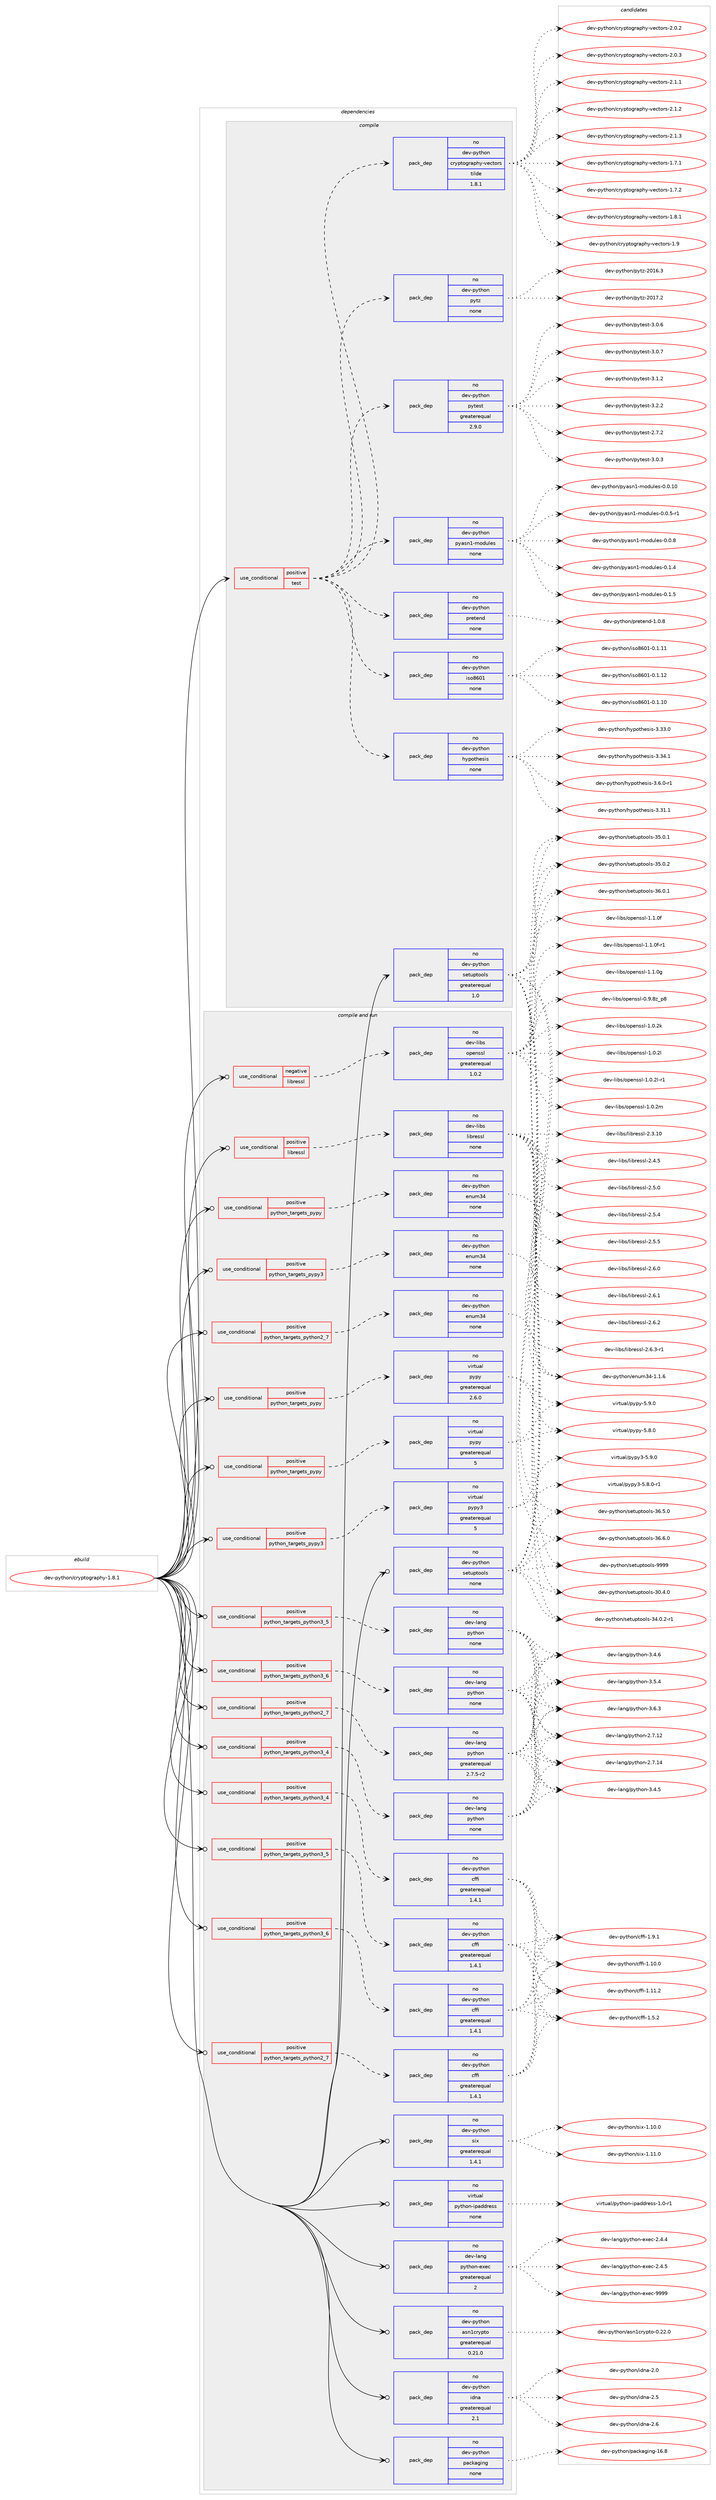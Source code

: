 digraph prolog {

# *************
# Graph options
# *************

newrank=true;
concentrate=true;
compound=true;
graph [rankdir=LR,fontname=Helvetica,fontsize=10,ranksep=1.5];#, ranksep=2.5, nodesep=0.2];
edge  [arrowhead=vee];
node  [fontname=Helvetica,fontsize=10];

# **********
# The ebuild
# **********

subgraph cluster_leftcol {
color=gray;
rank=same;
label=<<i>ebuild</i>>;
id [label="dev-python/cryptography-1.8.1", color=red, width=4, href="../dev-python/cryptography-1.8.1.svg"];
}

# ****************
# The dependencies
# ****************

subgraph cluster_midcol {
color=gray;
label=<<i>dependencies</i>>;
subgraph cluster_compile {
fillcolor="#eeeeee";
style=filled;
label=<<i>compile</i>>;
subgraph cond31037 {
dependency151749 [label=<<TABLE BORDER="0" CELLBORDER="1" CELLSPACING="0" CELLPADDING="4"><TR><TD ROWSPAN="3" CELLPADDING="10">use_conditional</TD></TR><TR><TD>positive</TD></TR><TR><TD>test</TD></TR></TABLE>>, shape=none, color=red];
subgraph pack116886 {
dependency151750 [label=<<TABLE BORDER="0" CELLBORDER="1" CELLSPACING="0" CELLPADDING="4" WIDTH="220"><TR><TD ROWSPAN="6" CELLPADDING="30">pack_dep</TD></TR><TR><TD WIDTH="110">no</TD></TR><TR><TD>dev-python</TD></TR><TR><TD>cryptography-vectors</TD></TR><TR><TD>tilde</TD></TR><TR><TD>1.8.1</TD></TR></TABLE>>, shape=none, color=blue];
}
dependency151749:e -> dependency151750:w [weight=20,style="dashed",arrowhead="vee"];
subgraph pack116887 {
dependency151751 [label=<<TABLE BORDER="0" CELLBORDER="1" CELLSPACING="0" CELLPADDING="4" WIDTH="220"><TR><TD ROWSPAN="6" CELLPADDING="30">pack_dep</TD></TR><TR><TD WIDTH="110">no</TD></TR><TR><TD>dev-python</TD></TR><TR><TD>hypothesis</TD></TR><TR><TD>none</TD></TR><TR><TD></TD></TR></TABLE>>, shape=none, color=blue];
}
dependency151749:e -> dependency151751:w [weight=20,style="dashed",arrowhead="vee"];
subgraph pack116888 {
dependency151752 [label=<<TABLE BORDER="0" CELLBORDER="1" CELLSPACING="0" CELLPADDING="4" WIDTH="220"><TR><TD ROWSPAN="6" CELLPADDING="30">pack_dep</TD></TR><TR><TD WIDTH="110">no</TD></TR><TR><TD>dev-python</TD></TR><TR><TD>iso8601</TD></TR><TR><TD>none</TD></TR><TR><TD></TD></TR></TABLE>>, shape=none, color=blue];
}
dependency151749:e -> dependency151752:w [weight=20,style="dashed",arrowhead="vee"];
subgraph pack116889 {
dependency151753 [label=<<TABLE BORDER="0" CELLBORDER="1" CELLSPACING="0" CELLPADDING="4" WIDTH="220"><TR><TD ROWSPAN="6" CELLPADDING="30">pack_dep</TD></TR><TR><TD WIDTH="110">no</TD></TR><TR><TD>dev-python</TD></TR><TR><TD>pretend</TD></TR><TR><TD>none</TD></TR><TR><TD></TD></TR></TABLE>>, shape=none, color=blue];
}
dependency151749:e -> dependency151753:w [weight=20,style="dashed",arrowhead="vee"];
subgraph pack116890 {
dependency151754 [label=<<TABLE BORDER="0" CELLBORDER="1" CELLSPACING="0" CELLPADDING="4" WIDTH="220"><TR><TD ROWSPAN="6" CELLPADDING="30">pack_dep</TD></TR><TR><TD WIDTH="110">no</TD></TR><TR><TD>dev-python</TD></TR><TR><TD>pyasn1-modules</TD></TR><TR><TD>none</TD></TR><TR><TD></TD></TR></TABLE>>, shape=none, color=blue];
}
dependency151749:e -> dependency151754:w [weight=20,style="dashed",arrowhead="vee"];
subgraph pack116891 {
dependency151755 [label=<<TABLE BORDER="0" CELLBORDER="1" CELLSPACING="0" CELLPADDING="4" WIDTH="220"><TR><TD ROWSPAN="6" CELLPADDING="30">pack_dep</TD></TR><TR><TD WIDTH="110">no</TD></TR><TR><TD>dev-python</TD></TR><TR><TD>pytest</TD></TR><TR><TD>greaterequal</TD></TR><TR><TD>2.9.0</TD></TR></TABLE>>, shape=none, color=blue];
}
dependency151749:e -> dependency151755:w [weight=20,style="dashed",arrowhead="vee"];
subgraph pack116892 {
dependency151756 [label=<<TABLE BORDER="0" CELLBORDER="1" CELLSPACING="0" CELLPADDING="4" WIDTH="220"><TR><TD ROWSPAN="6" CELLPADDING="30">pack_dep</TD></TR><TR><TD WIDTH="110">no</TD></TR><TR><TD>dev-python</TD></TR><TR><TD>pytz</TD></TR><TR><TD>none</TD></TR><TR><TD></TD></TR></TABLE>>, shape=none, color=blue];
}
dependency151749:e -> dependency151756:w [weight=20,style="dashed",arrowhead="vee"];
}
id:e -> dependency151749:w [weight=20,style="solid",arrowhead="vee"];
subgraph pack116893 {
dependency151757 [label=<<TABLE BORDER="0" CELLBORDER="1" CELLSPACING="0" CELLPADDING="4" WIDTH="220"><TR><TD ROWSPAN="6" CELLPADDING="30">pack_dep</TD></TR><TR><TD WIDTH="110">no</TD></TR><TR><TD>dev-python</TD></TR><TR><TD>setuptools</TD></TR><TR><TD>greaterequal</TD></TR><TR><TD>1.0</TD></TR></TABLE>>, shape=none, color=blue];
}
id:e -> dependency151757:w [weight=20,style="solid",arrowhead="vee"];
}
subgraph cluster_compileandrun {
fillcolor="#eeeeee";
style=filled;
label=<<i>compile and run</i>>;
subgraph cond31038 {
dependency151758 [label=<<TABLE BORDER="0" CELLBORDER="1" CELLSPACING="0" CELLPADDING="4"><TR><TD ROWSPAN="3" CELLPADDING="10">use_conditional</TD></TR><TR><TD>negative</TD></TR><TR><TD>libressl</TD></TR></TABLE>>, shape=none, color=red];
subgraph pack116894 {
dependency151759 [label=<<TABLE BORDER="0" CELLBORDER="1" CELLSPACING="0" CELLPADDING="4" WIDTH="220"><TR><TD ROWSPAN="6" CELLPADDING="30">pack_dep</TD></TR><TR><TD WIDTH="110">no</TD></TR><TR><TD>dev-libs</TD></TR><TR><TD>openssl</TD></TR><TR><TD>greaterequal</TD></TR><TR><TD>1.0.2</TD></TR></TABLE>>, shape=none, color=blue];
}
dependency151758:e -> dependency151759:w [weight=20,style="dashed",arrowhead="vee"];
}
id:e -> dependency151758:w [weight=20,style="solid",arrowhead="odotvee"];
subgraph cond31039 {
dependency151760 [label=<<TABLE BORDER="0" CELLBORDER="1" CELLSPACING="0" CELLPADDING="4"><TR><TD ROWSPAN="3" CELLPADDING="10">use_conditional</TD></TR><TR><TD>positive</TD></TR><TR><TD>libressl</TD></TR></TABLE>>, shape=none, color=red];
subgraph pack116895 {
dependency151761 [label=<<TABLE BORDER="0" CELLBORDER="1" CELLSPACING="0" CELLPADDING="4" WIDTH="220"><TR><TD ROWSPAN="6" CELLPADDING="30">pack_dep</TD></TR><TR><TD WIDTH="110">no</TD></TR><TR><TD>dev-libs</TD></TR><TR><TD>libressl</TD></TR><TR><TD>none</TD></TR><TR><TD></TD></TR></TABLE>>, shape=none, color=blue];
}
dependency151760:e -> dependency151761:w [weight=20,style="dashed",arrowhead="vee"];
}
id:e -> dependency151760:w [weight=20,style="solid",arrowhead="odotvee"];
subgraph cond31040 {
dependency151762 [label=<<TABLE BORDER="0" CELLBORDER="1" CELLSPACING="0" CELLPADDING="4"><TR><TD ROWSPAN="3" CELLPADDING="10">use_conditional</TD></TR><TR><TD>positive</TD></TR><TR><TD>python_targets_pypy</TD></TR></TABLE>>, shape=none, color=red];
subgraph pack116896 {
dependency151763 [label=<<TABLE BORDER="0" CELLBORDER="1" CELLSPACING="0" CELLPADDING="4" WIDTH="220"><TR><TD ROWSPAN="6" CELLPADDING="30">pack_dep</TD></TR><TR><TD WIDTH="110">no</TD></TR><TR><TD>dev-python</TD></TR><TR><TD>enum34</TD></TR><TR><TD>none</TD></TR><TR><TD></TD></TR></TABLE>>, shape=none, color=blue];
}
dependency151762:e -> dependency151763:w [weight=20,style="dashed",arrowhead="vee"];
}
id:e -> dependency151762:w [weight=20,style="solid",arrowhead="odotvee"];
subgraph cond31041 {
dependency151764 [label=<<TABLE BORDER="0" CELLBORDER="1" CELLSPACING="0" CELLPADDING="4"><TR><TD ROWSPAN="3" CELLPADDING="10">use_conditional</TD></TR><TR><TD>positive</TD></TR><TR><TD>python_targets_pypy</TD></TR></TABLE>>, shape=none, color=red];
subgraph pack116897 {
dependency151765 [label=<<TABLE BORDER="0" CELLBORDER="1" CELLSPACING="0" CELLPADDING="4" WIDTH="220"><TR><TD ROWSPAN="6" CELLPADDING="30">pack_dep</TD></TR><TR><TD WIDTH="110">no</TD></TR><TR><TD>virtual</TD></TR><TR><TD>pypy</TD></TR><TR><TD>greaterequal</TD></TR><TR><TD>2.6.0</TD></TR></TABLE>>, shape=none, color=blue];
}
dependency151764:e -> dependency151765:w [weight=20,style="dashed",arrowhead="vee"];
}
id:e -> dependency151764:w [weight=20,style="solid",arrowhead="odotvee"];
subgraph cond31042 {
dependency151766 [label=<<TABLE BORDER="0" CELLBORDER="1" CELLSPACING="0" CELLPADDING="4"><TR><TD ROWSPAN="3" CELLPADDING="10">use_conditional</TD></TR><TR><TD>positive</TD></TR><TR><TD>python_targets_pypy</TD></TR></TABLE>>, shape=none, color=red];
subgraph pack116898 {
dependency151767 [label=<<TABLE BORDER="0" CELLBORDER="1" CELLSPACING="0" CELLPADDING="4" WIDTH="220"><TR><TD ROWSPAN="6" CELLPADDING="30">pack_dep</TD></TR><TR><TD WIDTH="110">no</TD></TR><TR><TD>virtual</TD></TR><TR><TD>pypy</TD></TR><TR><TD>greaterequal</TD></TR><TR><TD>5</TD></TR></TABLE>>, shape=none, color=blue];
}
dependency151766:e -> dependency151767:w [weight=20,style="dashed",arrowhead="vee"];
}
id:e -> dependency151766:w [weight=20,style="solid",arrowhead="odotvee"];
subgraph cond31043 {
dependency151768 [label=<<TABLE BORDER="0" CELLBORDER="1" CELLSPACING="0" CELLPADDING="4"><TR><TD ROWSPAN="3" CELLPADDING="10">use_conditional</TD></TR><TR><TD>positive</TD></TR><TR><TD>python_targets_pypy3</TD></TR></TABLE>>, shape=none, color=red];
subgraph pack116899 {
dependency151769 [label=<<TABLE BORDER="0" CELLBORDER="1" CELLSPACING="0" CELLPADDING="4" WIDTH="220"><TR><TD ROWSPAN="6" CELLPADDING="30">pack_dep</TD></TR><TR><TD WIDTH="110">no</TD></TR><TR><TD>dev-python</TD></TR><TR><TD>enum34</TD></TR><TR><TD>none</TD></TR><TR><TD></TD></TR></TABLE>>, shape=none, color=blue];
}
dependency151768:e -> dependency151769:w [weight=20,style="dashed",arrowhead="vee"];
}
id:e -> dependency151768:w [weight=20,style="solid",arrowhead="odotvee"];
subgraph cond31044 {
dependency151770 [label=<<TABLE BORDER="0" CELLBORDER="1" CELLSPACING="0" CELLPADDING="4"><TR><TD ROWSPAN="3" CELLPADDING="10">use_conditional</TD></TR><TR><TD>positive</TD></TR><TR><TD>python_targets_pypy3</TD></TR></TABLE>>, shape=none, color=red];
subgraph pack116900 {
dependency151771 [label=<<TABLE BORDER="0" CELLBORDER="1" CELLSPACING="0" CELLPADDING="4" WIDTH="220"><TR><TD ROWSPAN="6" CELLPADDING="30">pack_dep</TD></TR><TR><TD WIDTH="110">no</TD></TR><TR><TD>virtual</TD></TR><TR><TD>pypy3</TD></TR><TR><TD>greaterequal</TD></TR><TR><TD>5</TD></TR></TABLE>>, shape=none, color=blue];
}
dependency151770:e -> dependency151771:w [weight=20,style="dashed",arrowhead="vee"];
}
id:e -> dependency151770:w [weight=20,style="solid",arrowhead="odotvee"];
subgraph cond31045 {
dependency151772 [label=<<TABLE BORDER="0" CELLBORDER="1" CELLSPACING="0" CELLPADDING="4"><TR><TD ROWSPAN="3" CELLPADDING="10">use_conditional</TD></TR><TR><TD>positive</TD></TR><TR><TD>python_targets_python2_7</TD></TR></TABLE>>, shape=none, color=red];
subgraph pack116901 {
dependency151773 [label=<<TABLE BORDER="0" CELLBORDER="1" CELLSPACING="0" CELLPADDING="4" WIDTH="220"><TR><TD ROWSPAN="6" CELLPADDING="30">pack_dep</TD></TR><TR><TD WIDTH="110">no</TD></TR><TR><TD>dev-lang</TD></TR><TR><TD>python</TD></TR><TR><TD>greaterequal</TD></TR><TR><TD>2.7.5-r2</TD></TR></TABLE>>, shape=none, color=blue];
}
dependency151772:e -> dependency151773:w [weight=20,style="dashed",arrowhead="vee"];
}
id:e -> dependency151772:w [weight=20,style="solid",arrowhead="odotvee"];
subgraph cond31046 {
dependency151774 [label=<<TABLE BORDER="0" CELLBORDER="1" CELLSPACING="0" CELLPADDING="4"><TR><TD ROWSPAN="3" CELLPADDING="10">use_conditional</TD></TR><TR><TD>positive</TD></TR><TR><TD>python_targets_python2_7</TD></TR></TABLE>>, shape=none, color=red];
subgraph pack116902 {
dependency151775 [label=<<TABLE BORDER="0" CELLBORDER="1" CELLSPACING="0" CELLPADDING="4" WIDTH="220"><TR><TD ROWSPAN="6" CELLPADDING="30">pack_dep</TD></TR><TR><TD WIDTH="110">no</TD></TR><TR><TD>dev-python</TD></TR><TR><TD>cffi</TD></TR><TR><TD>greaterequal</TD></TR><TR><TD>1.4.1</TD></TR></TABLE>>, shape=none, color=blue];
}
dependency151774:e -> dependency151775:w [weight=20,style="dashed",arrowhead="vee"];
}
id:e -> dependency151774:w [weight=20,style="solid",arrowhead="odotvee"];
subgraph cond31047 {
dependency151776 [label=<<TABLE BORDER="0" CELLBORDER="1" CELLSPACING="0" CELLPADDING="4"><TR><TD ROWSPAN="3" CELLPADDING="10">use_conditional</TD></TR><TR><TD>positive</TD></TR><TR><TD>python_targets_python2_7</TD></TR></TABLE>>, shape=none, color=red];
subgraph pack116903 {
dependency151777 [label=<<TABLE BORDER="0" CELLBORDER="1" CELLSPACING="0" CELLPADDING="4" WIDTH="220"><TR><TD ROWSPAN="6" CELLPADDING="30">pack_dep</TD></TR><TR><TD WIDTH="110">no</TD></TR><TR><TD>dev-python</TD></TR><TR><TD>enum34</TD></TR><TR><TD>none</TD></TR><TR><TD></TD></TR></TABLE>>, shape=none, color=blue];
}
dependency151776:e -> dependency151777:w [weight=20,style="dashed",arrowhead="vee"];
}
id:e -> dependency151776:w [weight=20,style="solid",arrowhead="odotvee"];
subgraph cond31048 {
dependency151778 [label=<<TABLE BORDER="0" CELLBORDER="1" CELLSPACING="0" CELLPADDING="4"><TR><TD ROWSPAN="3" CELLPADDING="10">use_conditional</TD></TR><TR><TD>positive</TD></TR><TR><TD>python_targets_python3_4</TD></TR></TABLE>>, shape=none, color=red];
subgraph pack116904 {
dependency151779 [label=<<TABLE BORDER="0" CELLBORDER="1" CELLSPACING="0" CELLPADDING="4" WIDTH="220"><TR><TD ROWSPAN="6" CELLPADDING="30">pack_dep</TD></TR><TR><TD WIDTH="110">no</TD></TR><TR><TD>dev-lang</TD></TR><TR><TD>python</TD></TR><TR><TD>none</TD></TR><TR><TD></TD></TR></TABLE>>, shape=none, color=blue];
}
dependency151778:e -> dependency151779:w [weight=20,style="dashed",arrowhead="vee"];
}
id:e -> dependency151778:w [weight=20,style="solid",arrowhead="odotvee"];
subgraph cond31049 {
dependency151780 [label=<<TABLE BORDER="0" CELLBORDER="1" CELLSPACING="0" CELLPADDING="4"><TR><TD ROWSPAN="3" CELLPADDING="10">use_conditional</TD></TR><TR><TD>positive</TD></TR><TR><TD>python_targets_python3_4</TD></TR></TABLE>>, shape=none, color=red];
subgraph pack116905 {
dependency151781 [label=<<TABLE BORDER="0" CELLBORDER="1" CELLSPACING="0" CELLPADDING="4" WIDTH="220"><TR><TD ROWSPAN="6" CELLPADDING="30">pack_dep</TD></TR><TR><TD WIDTH="110">no</TD></TR><TR><TD>dev-python</TD></TR><TR><TD>cffi</TD></TR><TR><TD>greaterequal</TD></TR><TR><TD>1.4.1</TD></TR></TABLE>>, shape=none, color=blue];
}
dependency151780:e -> dependency151781:w [weight=20,style="dashed",arrowhead="vee"];
}
id:e -> dependency151780:w [weight=20,style="solid",arrowhead="odotvee"];
subgraph cond31050 {
dependency151782 [label=<<TABLE BORDER="0" CELLBORDER="1" CELLSPACING="0" CELLPADDING="4"><TR><TD ROWSPAN="3" CELLPADDING="10">use_conditional</TD></TR><TR><TD>positive</TD></TR><TR><TD>python_targets_python3_5</TD></TR></TABLE>>, shape=none, color=red];
subgraph pack116906 {
dependency151783 [label=<<TABLE BORDER="0" CELLBORDER="1" CELLSPACING="0" CELLPADDING="4" WIDTH="220"><TR><TD ROWSPAN="6" CELLPADDING="30">pack_dep</TD></TR><TR><TD WIDTH="110">no</TD></TR><TR><TD>dev-lang</TD></TR><TR><TD>python</TD></TR><TR><TD>none</TD></TR><TR><TD></TD></TR></TABLE>>, shape=none, color=blue];
}
dependency151782:e -> dependency151783:w [weight=20,style="dashed",arrowhead="vee"];
}
id:e -> dependency151782:w [weight=20,style="solid",arrowhead="odotvee"];
subgraph cond31051 {
dependency151784 [label=<<TABLE BORDER="0" CELLBORDER="1" CELLSPACING="0" CELLPADDING="4"><TR><TD ROWSPAN="3" CELLPADDING="10">use_conditional</TD></TR><TR><TD>positive</TD></TR><TR><TD>python_targets_python3_5</TD></TR></TABLE>>, shape=none, color=red];
subgraph pack116907 {
dependency151785 [label=<<TABLE BORDER="0" CELLBORDER="1" CELLSPACING="0" CELLPADDING="4" WIDTH="220"><TR><TD ROWSPAN="6" CELLPADDING="30">pack_dep</TD></TR><TR><TD WIDTH="110">no</TD></TR><TR><TD>dev-python</TD></TR><TR><TD>cffi</TD></TR><TR><TD>greaterequal</TD></TR><TR><TD>1.4.1</TD></TR></TABLE>>, shape=none, color=blue];
}
dependency151784:e -> dependency151785:w [weight=20,style="dashed",arrowhead="vee"];
}
id:e -> dependency151784:w [weight=20,style="solid",arrowhead="odotvee"];
subgraph cond31052 {
dependency151786 [label=<<TABLE BORDER="0" CELLBORDER="1" CELLSPACING="0" CELLPADDING="4"><TR><TD ROWSPAN="3" CELLPADDING="10">use_conditional</TD></TR><TR><TD>positive</TD></TR><TR><TD>python_targets_python3_6</TD></TR></TABLE>>, shape=none, color=red];
subgraph pack116908 {
dependency151787 [label=<<TABLE BORDER="0" CELLBORDER="1" CELLSPACING="0" CELLPADDING="4" WIDTH="220"><TR><TD ROWSPAN="6" CELLPADDING="30">pack_dep</TD></TR><TR><TD WIDTH="110">no</TD></TR><TR><TD>dev-lang</TD></TR><TR><TD>python</TD></TR><TR><TD>none</TD></TR><TR><TD></TD></TR></TABLE>>, shape=none, color=blue];
}
dependency151786:e -> dependency151787:w [weight=20,style="dashed",arrowhead="vee"];
}
id:e -> dependency151786:w [weight=20,style="solid",arrowhead="odotvee"];
subgraph cond31053 {
dependency151788 [label=<<TABLE BORDER="0" CELLBORDER="1" CELLSPACING="0" CELLPADDING="4"><TR><TD ROWSPAN="3" CELLPADDING="10">use_conditional</TD></TR><TR><TD>positive</TD></TR><TR><TD>python_targets_python3_6</TD></TR></TABLE>>, shape=none, color=red];
subgraph pack116909 {
dependency151789 [label=<<TABLE BORDER="0" CELLBORDER="1" CELLSPACING="0" CELLPADDING="4" WIDTH="220"><TR><TD ROWSPAN="6" CELLPADDING="30">pack_dep</TD></TR><TR><TD WIDTH="110">no</TD></TR><TR><TD>dev-python</TD></TR><TR><TD>cffi</TD></TR><TR><TD>greaterequal</TD></TR><TR><TD>1.4.1</TD></TR></TABLE>>, shape=none, color=blue];
}
dependency151788:e -> dependency151789:w [weight=20,style="dashed",arrowhead="vee"];
}
id:e -> dependency151788:w [weight=20,style="solid",arrowhead="odotvee"];
subgraph pack116910 {
dependency151790 [label=<<TABLE BORDER="0" CELLBORDER="1" CELLSPACING="0" CELLPADDING="4" WIDTH="220"><TR><TD ROWSPAN="6" CELLPADDING="30">pack_dep</TD></TR><TR><TD WIDTH="110">no</TD></TR><TR><TD>dev-lang</TD></TR><TR><TD>python-exec</TD></TR><TR><TD>greaterequal</TD></TR><TR><TD>2</TD></TR></TABLE>>, shape=none, color=blue];
}
id:e -> dependency151790:w [weight=20,style="solid",arrowhead="odotvee"];
subgraph pack116911 {
dependency151791 [label=<<TABLE BORDER="0" CELLBORDER="1" CELLSPACING="0" CELLPADDING="4" WIDTH="220"><TR><TD ROWSPAN="6" CELLPADDING="30">pack_dep</TD></TR><TR><TD WIDTH="110">no</TD></TR><TR><TD>dev-python</TD></TR><TR><TD>asn1crypto</TD></TR><TR><TD>greaterequal</TD></TR><TR><TD>0.21.0</TD></TR></TABLE>>, shape=none, color=blue];
}
id:e -> dependency151791:w [weight=20,style="solid",arrowhead="odotvee"];
subgraph pack116912 {
dependency151792 [label=<<TABLE BORDER="0" CELLBORDER="1" CELLSPACING="0" CELLPADDING="4" WIDTH="220"><TR><TD ROWSPAN="6" CELLPADDING="30">pack_dep</TD></TR><TR><TD WIDTH="110">no</TD></TR><TR><TD>dev-python</TD></TR><TR><TD>idna</TD></TR><TR><TD>greaterequal</TD></TR><TR><TD>2.1</TD></TR></TABLE>>, shape=none, color=blue];
}
id:e -> dependency151792:w [weight=20,style="solid",arrowhead="odotvee"];
subgraph pack116913 {
dependency151793 [label=<<TABLE BORDER="0" CELLBORDER="1" CELLSPACING="0" CELLPADDING="4" WIDTH="220"><TR><TD ROWSPAN="6" CELLPADDING="30">pack_dep</TD></TR><TR><TD WIDTH="110">no</TD></TR><TR><TD>dev-python</TD></TR><TR><TD>packaging</TD></TR><TR><TD>none</TD></TR><TR><TD></TD></TR></TABLE>>, shape=none, color=blue];
}
id:e -> dependency151793:w [weight=20,style="solid",arrowhead="odotvee"];
subgraph pack116914 {
dependency151794 [label=<<TABLE BORDER="0" CELLBORDER="1" CELLSPACING="0" CELLPADDING="4" WIDTH="220"><TR><TD ROWSPAN="6" CELLPADDING="30">pack_dep</TD></TR><TR><TD WIDTH="110">no</TD></TR><TR><TD>dev-python</TD></TR><TR><TD>setuptools</TD></TR><TR><TD>none</TD></TR><TR><TD></TD></TR></TABLE>>, shape=none, color=blue];
}
id:e -> dependency151794:w [weight=20,style="solid",arrowhead="odotvee"];
subgraph pack116915 {
dependency151795 [label=<<TABLE BORDER="0" CELLBORDER="1" CELLSPACING="0" CELLPADDING="4" WIDTH="220"><TR><TD ROWSPAN="6" CELLPADDING="30">pack_dep</TD></TR><TR><TD WIDTH="110">no</TD></TR><TR><TD>dev-python</TD></TR><TR><TD>six</TD></TR><TR><TD>greaterequal</TD></TR><TR><TD>1.4.1</TD></TR></TABLE>>, shape=none, color=blue];
}
id:e -> dependency151795:w [weight=20,style="solid",arrowhead="odotvee"];
subgraph pack116916 {
dependency151796 [label=<<TABLE BORDER="0" CELLBORDER="1" CELLSPACING="0" CELLPADDING="4" WIDTH="220"><TR><TD ROWSPAN="6" CELLPADDING="30">pack_dep</TD></TR><TR><TD WIDTH="110">no</TD></TR><TR><TD>virtual</TD></TR><TR><TD>python-ipaddress</TD></TR><TR><TD>none</TD></TR><TR><TD></TD></TR></TABLE>>, shape=none, color=blue];
}
id:e -> dependency151796:w [weight=20,style="solid",arrowhead="odotvee"];
}
subgraph cluster_run {
fillcolor="#eeeeee";
style=filled;
label=<<i>run</i>>;
}
}

# **************
# The candidates
# **************

subgraph cluster_choices {
rank=same;
color=gray;
label=<<i>candidates</i>>;

subgraph choice116886 {
color=black;
nodesep=1;
choice100101118451121211161041111104799114121112116111103114971121041214511810199116111114115454946554649 [label="dev-python/cryptography-vectors-1.7.1", color=red, width=4,href="../dev-python/cryptography-vectors-1.7.1.svg"];
choice100101118451121211161041111104799114121112116111103114971121041214511810199116111114115454946554650 [label="dev-python/cryptography-vectors-1.7.2", color=red, width=4,href="../dev-python/cryptography-vectors-1.7.2.svg"];
choice100101118451121211161041111104799114121112116111103114971121041214511810199116111114115454946564649 [label="dev-python/cryptography-vectors-1.8.1", color=red, width=4,href="../dev-python/cryptography-vectors-1.8.1.svg"];
choice10010111845112121116104111110479911412111211611110311497112104121451181019911611111411545494657 [label="dev-python/cryptography-vectors-1.9", color=red, width=4,href="../dev-python/cryptography-vectors-1.9.svg"];
choice100101118451121211161041111104799114121112116111103114971121041214511810199116111114115455046484650 [label="dev-python/cryptography-vectors-2.0.2", color=red, width=4,href="../dev-python/cryptography-vectors-2.0.2.svg"];
choice100101118451121211161041111104799114121112116111103114971121041214511810199116111114115455046484651 [label="dev-python/cryptography-vectors-2.0.3", color=red, width=4,href="../dev-python/cryptography-vectors-2.0.3.svg"];
choice100101118451121211161041111104799114121112116111103114971121041214511810199116111114115455046494649 [label="dev-python/cryptography-vectors-2.1.1", color=red, width=4,href="../dev-python/cryptography-vectors-2.1.1.svg"];
choice100101118451121211161041111104799114121112116111103114971121041214511810199116111114115455046494650 [label="dev-python/cryptography-vectors-2.1.2", color=red, width=4,href="../dev-python/cryptography-vectors-2.1.2.svg"];
choice100101118451121211161041111104799114121112116111103114971121041214511810199116111114115455046494651 [label="dev-python/cryptography-vectors-2.1.3", color=red, width=4,href="../dev-python/cryptography-vectors-2.1.3.svg"];
dependency151750:e -> choice100101118451121211161041111104799114121112116111103114971121041214511810199116111114115454946554649:w [style=dotted,weight="100"];
dependency151750:e -> choice100101118451121211161041111104799114121112116111103114971121041214511810199116111114115454946554650:w [style=dotted,weight="100"];
dependency151750:e -> choice100101118451121211161041111104799114121112116111103114971121041214511810199116111114115454946564649:w [style=dotted,weight="100"];
dependency151750:e -> choice10010111845112121116104111110479911412111211611110311497112104121451181019911611111411545494657:w [style=dotted,weight="100"];
dependency151750:e -> choice100101118451121211161041111104799114121112116111103114971121041214511810199116111114115455046484650:w [style=dotted,weight="100"];
dependency151750:e -> choice100101118451121211161041111104799114121112116111103114971121041214511810199116111114115455046484651:w [style=dotted,weight="100"];
dependency151750:e -> choice100101118451121211161041111104799114121112116111103114971121041214511810199116111114115455046494649:w [style=dotted,weight="100"];
dependency151750:e -> choice100101118451121211161041111104799114121112116111103114971121041214511810199116111114115455046494650:w [style=dotted,weight="100"];
dependency151750:e -> choice100101118451121211161041111104799114121112116111103114971121041214511810199116111114115455046494651:w [style=dotted,weight="100"];
}
subgraph choice116887 {
color=black;
nodesep=1;
choice100101118451121211161041111104710412111211111610410111510511545514651494649 [label="dev-python/hypothesis-3.31.1", color=red, width=4,href="../dev-python/hypothesis-3.31.1.svg"];
choice100101118451121211161041111104710412111211111610410111510511545514651514648 [label="dev-python/hypothesis-3.33.0", color=red, width=4,href="../dev-python/hypothesis-3.33.0.svg"];
choice100101118451121211161041111104710412111211111610410111510511545514651524649 [label="dev-python/hypothesis-3.34.1", color=red, width=4,href="../dev-python/hypothesis-3.34.1.svg"];
choice10010111845112121116104111110471041211121111161041011151051154551465446484511449 [label="dev-python/hypothesis-3.6.0-r1", color=red, width=4,href="../dev-python/hypothesis-3.6.0-r1.svg"];
dependency151751:e -> choice100101118451121211161041111104710412111211111610410111510511545514651494649:w [style=dotted,weight="100"];
dependency151751:e -> choice100101118451121211161041111104710412111211111610410111510511545514651514648:w [style=dotted,weight="100"];
dependency151751:e -> choice100101118451121211161041111104710412111211111610410111510511545514651524649:w [style=dotted,weight="100"];
dependency151751:e -> choice10010111845112121116104111110471041211121111161041011151051154551465446484511449:w [style=dotted,weight="100"];
}
subgraph choice116888 {
color=black;
nodesep=1;
choice10010111845112121116104111110471051151115654484945484649464948 [label="dev-python/iso8601-0.1.10", color=red, width=4,href="../dev-python/iso8601-0.1.10.svg"];
choice10010111845112121116104111110471051151115654484945484649464949 [label="dev-python/iso8601-0.1.11", color=red, width=4,href="../dev-python/iso8601-0.1.11.svg"];
choice10010111845112121116104111110471051151115654484945484649464950 [label="dev-python/iso8601-0.1.12", color=red, width=4,href="../dev-python/iso8601-0.1.12.svg"];
dependency151752:e -> choice10010111845112121116104111110471051151115654484945484649464948:w [style=dotted,weight="100"];
dependency151752:e -> choice10010111845112121116104111110471051151115654484945484649464949:w [style=dotted,weight="100"];
dependency151752:e -> choice10010111845112121116104111110471051151115654484945484649464950:w [style=dotted,weight="100"];
}
subgraph choice116889 {
color=black;
nodesep=1;
choice1001011184511212111610411111047112114101116101110100454946484656 [label="dev-python/pretend-1.0.8", color=red, width=4,href="../dev-python/pretend-1.0.8.svg"];
dependency151753:e -> choice1001011184511212111610411111047112114101116101110100454946484656:w [style=dotted,weight="100"];
}
subgraph choice116890 {
color=black;
nodesep=1;
choice100101118451121211161041111104711212197115110494510911110011710810111545484648464948 [label="dev-python/pyasn1-modules-0.0.10", color=red, width=4,href="../dev-python/pyasn1-modules-0.0.10.svg"];
choice10010111845112121116104111110471121219711511049451091111001171081011154548464846534511449 [label="dev-python/pyasn1-modules-0.0.5-r1", color=red, width=4,href="../dev-python/pyasn1-modules-0.0.5-r1.svg"];
choice1001011184511212111610411111047112121971151104945109111100117108101115454846484656 [label="dev-python/pyasn1-modules-0.0.8", color=red, width=4,href="../dev-python/pyasn1-modules-0.0.8.svg"];
choice1001011184511212111610411111047112121971151104945109111100117108101115454846494652 [label="dev-python/pyasn1-modules-0.1.4", color=red, width=4,href="../dev-python/pyasn1-modules-0.1.4.svg"];
choice1001011184511212111610411111047112121971151104945109111100117108101115454846494653 [label="dev-python/pyasn1-modules-0.1.5", color=red, width=4,href="../dev-python/pyasn1-modules-0.1.5.svg"];
dependency151754:e -> choice100101118451121211161041111104711212197115110494510911110011710810111545484648464948:w [style=dotted,weight="100"];
dependency151754:e -> choice10010111845112121116104111110471121219711511049451091111001171081011154548464846534511449:w [style=dotted,weight="100"];
dependency151754:e -> choice1001011184511212111610411111047112121971151104945109111100117108101115454846484656:w [style=dotted,weight="100"];
dependency151754:e -> choice1001011184511212111610411111047112121971151104945109111100117108101115454846494652:w [style=dotted,weight="100"];
dependency151754:e -> choice1001011184511212111610411111047112121971151104945109111100117108101115454846494653:w [style=dotted,weight="100"];
}
subgraph choice116891 {
color=black;
nodesep=1;
choice1001011184511212111610411111047112121116101115116455046554650 [label="dev-python/pytest-2.7.2", color=red, width=4,href="../dev-python/pytest-2.7.2.svg"];
choice1001011184511212111610411111047112121116101115116455146484651 [label="dev-python/pytest-3.0.3", color=red, width=4,href="../dev-python/pytest-3.0.3.svg"];
choice1001011184511212111610411111047112121116101115116455146484654 [label="dev-python/pytest-3.0.6", color=red, width=4,href="../dev-python/pytest-3.0.6.svg"];
choice1001011184511212111610411111047112121116101115116455146484655 [label="dev-python/pytest-3.0.7", color=red, width=4,href="../dev-python/pytest-3.0.7.svg"];
choice1001011184511212111610411111047112121116101115116455146494650 [label="dev-python/pytest-3.1.2", color=red, width=4,href="../dev-python/pytest-3.1.2.svg"];
choice1001011184511212111610411111047112121116101115116455146504650 [label="dev-python/pytest-3.2.2", color=red, width=4,href="../dev-python/pytest-3.2.2.svg"];
dependency151755:e -> choice1001011184511212111610411111047112121116101115116455046554650:w [style=dotted,weight="100"];
dependency151755:e -> choice1001011184511212111610411111047112121116101115116455146484651:w [style=dotted,weight="100"];
dependency151755:e -> choice1001011184511212111610411111047112121116101115116455146484654:w [style=dotted,weight="100"];
dependency151755:e -> choice1001011184511212111610411111047112121116101115116455146484655:w [style=dotted,weight="100"];
dependency151755:e -> choice1001011184511212111610411111047112121116101115116455146494650:w [style=dotted,weight="100"];
dependency151755:e -> choice1001011184511212111610411111047112121116101115116455146504650:w [style=dotted,weight="100"];
}
subgraph choice116892 {
color=black;
nodesep=1;
choice100101118451121211161041111104711212111612245504849544651 [label="dev-python/pytz-2016.3", color=red, width=4,href="../dev-python/pytz-2016.3.svg"];
choice100101118451121211161041111104711212111612245504849554650 [label="dev-python/pytz-2017.2", color=red, width=4,href="../dev-python/pytz-2017.2.svg"];
dependency151756:e -> choice100101118451121211161041111104711212111612245504849544651:w [style=dotted,weight="100"];
dependency151756:e -> choice100101118451121211161041111104711212111612245504849554650:w [style=dotted,weight="100"];
}
subgraph choice116893 {
color=black;
nodesep=1;
choice100101118451121211161041111104711510111611711211611111110811545514846524648 [label="dev-python/setuptools-30.4.0", color=red, width=4,href="../dev-python/setuptools-30.4.0.svg"];
choice1001011184511212111610411111047115101116117112116111111108115455152464846504511449 [label="dev-python/setuptools-34.0.2-r1", color=red, width=4,href="../dev-python/setuptools-34.0.2-r1.svg"];
choice100101118451121211161041111104711510111611711211611111110811545515346484649 [label="dev-python/setuptools-35.0.1", color=red, width=4,href="../dev-python/setuptools-35.0.1.svg"];
choice100101118451121211161041111104711510111611711211611111110811545515346484650 [label="dev-python/setuptools-35.0.2", color=red, width=4,href="../dev-python/setuptools-35.0.2.svg"];
choice100101118451121211161041111104711510111611711211611111110811545515446484649 [label="dev-python/setuptools-36.0.1", color=red, width=4,href="../dev-python/setuptools-36.0.1.svg"];
choice100101118451121211161041111104711510111611711211611111110811545515446534648 [label="dev-python/setuptools-36.5.0", color=red, width=4,href="../dev-python/setuptools-36.5.0.svg"];
choice100101118451121211161041111104711510111611711211611111110811545515446544648 [label="dev-python/setuptools-36.6.0", color=red, width=4,href="../dev-python/setuptools-36.6.0.svg"];
choice10010111845112121116104111110471151011161171121161111111081154557575757 [label="dev-python/setuptools-9999", color=red, width=4,href="../dev-python/setuptools-9999.svg"];
dependency151757:e -> choice100101118451121211161041111104711510111611711211611111110811545514846524648:w [style=dotted,weight="100"];
dependency151757:e -> choice1001011184511212111610411111047115101116117112116111111108115455152464846504511449:w [style=dotted,weight="100"];
dependency151757:e -> choice100101118451121211161041111104711510111611711211611111110811545515346484649:w [style=dotted,weight="100"];
dependency151757:e -> choice100101118451121211161041111104711510111611711211611111110811545515346484650:w [style=dotted,weight="100"];
dependency151757:e -> choice100101118451121211161041111104711510111611711211611111110811545515446484649:w [style=dotted,weight="100"];
dependency151757:e -> choice100101118451121211161041111104711510111611711211611111110811545515446534648:w [style=dotted,weight="100"];
dependency151757:e -> choice100101118451121211161041111104711510111611711211611111110811545515446544648:w [style=dotted,weight="100"];
dependency151757:e -> choice10010111845112121116104111110471151011161171121161111111081154557575757:w [style=dotted,weight="100"];
}
subgraph choice116894 {
color=black;
nodesep=1;
choice1001011184510810598115471111121011101151151084548465746561229511256 [label="dev-libs/openssl-0.9.8z_p8", color=red, width=4,href="../dev-libs/openssl-0.9.8z_p8.svg"];
choice100101118451081059811547111112101110115115108454946484650107 [label="dev-libs/openssl-1.0.2k", color=red, width=4,href="../dev-libs/openssl-1.0.2k.svg"];
choice100101118451081059811547111112101110115115108454946484650108 [label="dev-libs/openssl-1.0.2l", color=red, width=4,href="../dev-libs/openssl-1.0.2l.svg"];
choice1001011184510810598115471111121011101151151084549464846501084511449 [label="dev-libs/openssl-1.0.2l-r1", color=red, width=4,href="../dev-libs/openssl-1.0.2l-r1.svg"];
choice100101118451081059811547111112101110115115108454946484650109 [label="dev-libs/openssl-1.0.2m", color=red, width=4,href="../dev-libs/openssl-1.0.2m.svg"];
choice100101118451081059811547111112101110115115108454946494648102 [label="dev-libs/openssl-1.1.0f", color=red, width=4,href="../dev-libs/openssl-1.1.0f.svg"];
choice1001011184510810598115471111121011101151151084549464946481024511449 [label="dev-libs/openssl-1.1.0f-r1", color=red, width=4,href="../dev-libs/openssl-1.1.0f-r1.svg"];
choice100101118451081059811547111112101110115115108454946494648103 [label="dev-libs/openssl-1.1.0g", color=red, width=4,href="../dev-libs/openssl-1.1.0g.svg"];
dependency151759:e -> choice1001011184510810598115471111121011101151151084548465746561229511256:w [style=dotted,weight="100"];
dependency151759:e -> choice100101118451081059811547111112101110115115108454946484650107:w [style=dotted,weight="100"];
dependency151759:e -> choice100101118451081059811547111112101110115115108454946484650108:w [style=dotted,weight="100"];
dependency151759:e -> choice1001011184510810598115471111121011101151151084549464846501084511449:w [style=dotted,weight="100"];
dependency151759:e -> choice100101118451081059811547111112101110115115108454946484650109:w [style=dotted,weight="100"];
dependency151759:e -> choice100101118451081059811547111112101110115115108454946494648102:w [style=dotted,weight="100"];
dependency151759:e -> choice1001011184510810598115471111121011101151151084549464946481024511449:w [style=dotted,weight="100"];
dependency151759:e -> choice100101118451081059811547111112101110115115108454946494648103:w [style=dotted,weight="100"];
}
subgraph choice116895 {
color=black;
nodesep=1;
choice1001011184510810598115471081059811410111511510845504651464948 [label="dev-libs/libressl-2.3.10", color=red, width=4,href="../dev-libs/libressl-2.3.10.svg"];
choice10010111845108105981154710810598114101115115108455046524653 [label="dev-libs/libressl-2.4.5", color=red, width=4,href="../dev-libs/libressl-2.4.5.svg"];
choice10010111845108105981154710810598114101115115108455046534648 [label="dev-libs/libressl-2.5.0", color=red, width=4,href="../dev-libs/libressl-2.5.0.svg"];
choice10010111845108105981154710810598114101115115108455046534652 [label="dev-libs/libressl-2.5.4", color=red, width=4,href="../dev-libs/libressl-2.5.4.svg"];
choice10010111845108105981154710810598114101115115108455046534653 [label="dev-libs/libressl-2.5.5", color=red, width=4,href="../dev-libs/libressl-2.5.5.svg"];
choice10010111845108105981154710810598114101115115108455046544648 [label="dev-libs/libressl-2.6.0", color=red, width=4,href="../dev-libs/libressl-2.6.0.svg"];
choice10010111845108105981154710810598114101115115108455046544649 [label="dev-libs/libressl-2.6.1", color=red, width=4,href="../dev-libs/libressl-2.6.1.svg"];
choice10010111845108105981154710810598114101115115108455046544650 [label="dev-libs/libressl-2.6.2", color=red, width=4,href="../dev-libs/libressl-2.6.2.svg"];
choice100101118451081059811547108105981141011151151084550465446514511449 [label="dev-libs/libressl-2.6.3-r1", color=red, width=4,href="../dev-libs/libressl-2.6.3-r1.svg"];
dependency151761:e -> choice1001011184510810598115471081059811410111511510845504651464948:w [style=dotted,weight="100"];
dependency151761:e -> choice10010111845108105981154710810598114101115115108455046524653:w [style=dotted,weight="100"];
dependency151761:e -> choice10010111845108105981154710810598114101115115108455046534648:w [style=dotted,weight="100"];
dependency151761:e -> choice10010111845108105981154710810598114101115115108455046534652:w [style=dotted,weight="100"];
dependency151761:e -> choice10010111845108105981154710810598114101115115108455046534653:w [style=dotted,weight="100"];
dependency151761:e -> choice10010111845108105981154710810598114101115115108455046544648:w [style=dotted,weight="100"];
dependency151761:e -> choice10010111845108105981154710810598114101115115108455046544649:w [style=dotted,weight="100"];
dependency151761:e -> choice10010111845108105981154710810598114101115115108455046544650:w [style=dotted,weight="100"];
dependency151761:e -> choice100101118451081059811547108105981141011151151084550465446514511449:w [style=dotted,weight="100"];
}
subgraph choice116896 {
color=black;
nodesep=1;
choice10010111845112121116104111110471011101171095152454946494654 [label="dev-python/enum34-1.1.6", color=red, width=4,href="../dev-python/enum34-1.1.6.svg"];
dependency151763:e -> choice10010111845112121116104111110471011101171095152454946494654:w [style=dotted,weight="100"];
}
subgraph choice116897 {
color=black;
nodesep=1;
choice1181051141161179710847112121112121455346564648 [label="virtual/pypy-5.8.0", color=red, width=4,href="../virtual/pypy-5.8.0.svg"];
choice1181051141161179710847112121112121455346574648 [label="virtual/pypy-5.9.0", color=red, width=4,href="../virtual/pypy-5.9.0.svg"];
dependency151765:e -> choice1181051141161179710847112121112121455346564648:w [style=dotted,weight="100"];
dependency151765:e -> choice1181051141161179710847112121112121455346574648:w [style=dotted,weight="100"];
}
subgraph choice116898 {
color=black;
nodesep=1;
choice1181051141161179710847112121112121455346564648 [label="virtual/pypy-5.8.0", color=red, width=4,href="../virtual/pypy-5.8.0.svg"];
choice1181051141161179710847112121112121455346574648 [label="virtual/pypy-5.9.0", color=red, width=4,href="../virtual/pypy-5.9.0.svg"];
dependency151767:e -> choice1181051141161179710847112121112121455346564648:w [style=dotted,weight="100"];
dependency151767:e -> choice1181051141161179710847112121112121455346574648:w [style=dotted,weight="100"];
}
subgraph choice116899 {
color=black;
nodesep=1;
choice10010111845112121116104111110471011101171095152454946494654 [label="dev-python/enum34-1.1.6", color=red, width=4,href="../dev-python/enum34-1.1.6.svg"];
dependency151769:e -> choice10010111845112121116104111110471011101171095152454946494654:w [style=dotted,weight="100"];
}
subgraph choice116900 {
color=black;
nodesep=1;
choice1181051141161179710847112121112121514553465646484511449 [label="virtual/pypy3-5.8.0-r1", color=red, width=4,href="../virtual/pypy3-5.8.0-r1.svg"];
choice118105114116117971084711212111212151455346574648 [label="virtual/pypy3-5.9.0", color=red, width=4,href="../virtual/pypy3-5.9.0.svg"];
dependency151771:e -> choice1181051141161179710847112121112121514553465646484511449:w [style=dotted,weight="100"];
dependency151771:e -> choice118105114116117971084711212111212151455346574648:w [style=dotted,weight="100"];
}
subgraph choice116901 {
color=black;
nodesep=1;
choice10010111845108971101034711212111610411111045504655464950 [label="dev-lang/python-2.7.12", color=red, width=4,href="../dev-lang/python-2.7.12.svg"];
choice10010111845108971101034711212111610411111045504655464952 [label="dev-lang/python-2.7.14", color=red, width=4,href="../dev-lang/python-2.7.14.svg"];
choice100101118451089711010347112121116104111110455146524653 [label="dev-lang/python-3.4.5", color=red, width=4,href="../dev-lang/python-3.4.5.svg"];
choice100101118451089711010347112121116104111110455146524654 [label="dev-lang/python-3.4.6", color=red, width=4,href="../dev-lang/python-3.4.6.svg"];
choice100101118451089711010347112121116104111110455146534652 [label="dev-lang/python-3.5.4", color=red, width=4,href="../dev-lang/python-3.5.4.svg"];
choice100101118451089711010347112121116104111110455146544651 [label="dev-lang/python-3.6.3", color=red, width=4,href="../dev-lang/python-3.6.3.svg"];
dependency151773:e -> choice10010111845108971101034711212111610411111045504655464950:w [style=dotted,weight="100"];
dependency151773:e -> choice10010111845108971101034711212111610411111045504655464952:w [style=dotted,weight="100"];
dependency151773:e -> choice100101118451089711010347112121116104111110455146524653:w [style=dotted,weight="100"];
dependency151773:e -> choice100101118451089711010347112121116104111110455146524654:w [style=dotted,weight="100"];
dependency151773:e -> choice100101118451089711010347112121116104111110455146534652:w [style=dotted,weight="100"];
dependency151773:e -> choice100101118451089711010347112121116104111110455146544651:w [style=dotted,weight="100"];
}
subgraph choice116902 {
color=black;
nodesep=1;
choice10010111845112121116104111110479910210210545494649484648 [label="dev-python/cffi-1.10.0", color=red, width=4,href="../dev-python/cffi-1.10.0.svg"];
choice10010111845112121116104111110479910210210545494649494650 [label="dev-python/cffi-1.11.2", color=red, width=4,href="../dev-python/cffi-1.11.2.svg"];
choice100101118451121211161041111104799102102105454946534650 [label="dev-python/cffi-1.5.2", color=red, width=4,href="../dev-python/cffi-1.5.2.svg"];
choice100101118451121211161041111104799102102105454946574649 [label="dev-python/cffi-1.9.1", color=red, width=4,href="../dev-python/cffi-1.9.1.svg"];
dependency151775:e -> choice10010111845112121116104111110479910210210545494649484648:w [style=dotted,weight="100"];
dependency151775:e -> choice10010111845112121116104111110479910210210545494649494650:w [style=dotted,weight="100"];
dependency151775:e -> choice100101118451121211161041111104799102102105454946534650:w [style=dotted,weight="100"];
dependency151775:e -> choice100101118451121211161041111104799102102105454946574649:w [style=dotted,weight="100"];
}
subgraph choice116903 {
color=black;
nodesep=1;
choice10010111845112121116104111110471011101171095152454946494654 [label="dev-python/enum34-1.1.6", color=red, width=4,href="../dev-python/enum34-1.1.6.svg"];
dependency151777:e -> choice10010111845112121116104111110471011101171095152454946494654:w [style=dotted,weight="100"];
}
subgraph choice116904 {
color=black;
nodesep=1;
choice10010111845108971101034711212111610411111045504655464950 [label="dev-lang/python-2.7.12", color=red, width=4,href="../dev-lang/python-2.7.12.svg"];
choice10010111845108971101034711212111610411111045504655464952 [label="dev-lang/python-2.7.14", color=red, width=4,href="../dev-lang/python-2.7.14.svg"];
choice100101118451089711010347112121116104111110455146524653 [label="dev-lang/python-3.4.5", color=red, width=4,href="../dev-lang/python-3.4.5.svg"];
choice100101118451089711010347112121116104111110455146524654 [label="dev-lang/python-3.4.6", color=red, width=4,href="../dev-lang/python-3.4.6.svg"];
choice100101118451089711010347112121116104111110455146534652 [label="dev-lang/python-3.5.4", color=red, width=4,href="../dev-lang/python-3.5.4.svg"];
choice100101118451089711010347112121116104111110455146544651 [label="dev-lang/python-3.6.3", color=red, width=4,href="../dev-lang/python-3.6.3.svg"];
dependency151779:e -> choice10010111845108971101034711212111610411111045504655464950:w [style=dotted,weight="100"];
dependency151779:e -> choice10010111845108971101034711212111610411111045504655464952:w [style=dotted,weight="100"];
dependency151779:e -> choice100101118451089711010347112121116104111110455146524653:w [style=dotted,weight="100"];
dependency151779:e -> choice100101118451089711010347112121116104111110455146524654:w [style=dotted,weight="100"];
dependency151779:e -> choice100101118451089711010347112121116104111110455146534652:w [style=dotted,weight="100"];
dependency151779:e -> choice100101118451089711010347112121116104111110455146544651:w [style=dotted,weight="100"];
}
subgraph choice116905 {
color=black;
nodesep=1;
choice10010111845112121116104111110479910210210545494649484648 [label="dev-python/cffi-1.10.0", color=red, width=4,href="../dev-python/cffi-1.10.0.svg"];
choice10010111845112121116104111110479910210210545494649494650 [label="dev-python/cffi-1.11.2", color=red, width=4,href="../dev-python/cffi-1.11.2.svg"];
choice100101118451121211161041111104799102102105454946534650 [label="dev-python/cffi-1.5.2", color=red, width=4,href="../dev-python/cffi-1.5.2.svg"];
choice100101118451121211161041111104799102102105454946574649 [label="dev-python/cffi-1.9.1", color=red, width=4,href="../dev-python/cffi-1.9.1.svg"];
dependency151781:e -> choice10010111845112121116104111110479910210210545494649484648:w [style=dotted,weight="100"];
dependency151781:e -> choice10010111845112121116104111110479910210210545494649494650:w [style=dotted,weight="100"];
dependency151781:e -> choice100101118451121211161041111104799102102105454946534650:w [style=dotted,weight="100"];
dependency151781:e -> choice100101118451121211161041111104799102102105454946574649:w [style=dotted,weight="100"];
}
subgraph choice116906 {
color=black;
nodesep=1;
choice10010111845108971101034711212111610411111045504655464950 [label="dev-lang/python-2.7.12", color=red, width=4,href="../dev-lang/python-2.7.12.svg"];
choice10010111845108971101034711212111610411111045504655464952 [label="dev-lang/python-2.7.14", color=red, width=4,href="../dev-lang/python-2.7.14.svg"];
choice100101118451089711010347112121116104111110455146524653 [label="dev-lang/python-3.4.5", color=red, width=4,href="../dev-lang/python-3.4.5.svg"];
choice100101118451089711010347112121116104111110455146524654 [label="dev-lang/python-3.4.6", color=red, width=4,href="../dev-lang/python-3.4.6.svg"];
choice100101118451089711010347112121116104111110455146534652 [label="dev-lang/python-3.5.4", color=red, width=4,href="../dev-lang/python-3.5.4.svg"];
choice100101118451089711010347112121116104111110455146544651 [label="dev-lang/python-3.6.3", color=red, width=4,href="../dev-lang/python-3.6.3.svg"];
dependency151783:e -> choice10010111845108971101034711212111610411111045504655464950:w [style=dotted,weight="100"];
dependency151783:e -> choice10010111845108971101034711212111610411111045504655464952:w [style=dotted,weight="100"];
dependency151783:e -> choice100101118451089711010347112121116104111110455146524653:w [style=dotted,weight="100"];
dependency151783:e -> choice100101118451089711010347112121116104111110455146524654:w [style=dotted,weight="100"];
dependency151783:e -> choice100101118451089711010347112121116104111110455146534652:w [style=dotted,weight="100"];
dependency151783:e -> choice100101118451089711010347112121116104111110455146544651:w [style=dotted,weight="100"];
}
subgraph choice116907 {
color=black;
nodesep=1;
choice10010111845112121116104111110479910210210545494649484648 [label="dev-python/cffi-1.10.0", color=red, width=4,href="../dev-python/cffi-1.10.0.svg"];
choice10010111845112121116104111110479910210210545494649494650 [label="dev-python/cffi-1.11.2", color=red, width=4,href="../dev-python/cffi-1.11.2.svg"];
choice100101118451121211161041111104799102102105454946534650 [label="dev-python/cffi-1.5.2", color=red, width=4,href="../dev-python/cffi-1.5.2.svg"];
choice100101118451121211161041111104799102102105454946574649 [label="dev-python/cffi-1.9.1", color=red, width=4,href="../dev-python/cffi-1.9.1.svg"];
dependency151785:e -> choice10010111845112121116104111110479910210210545494649484648:w [style=dotted,weight="100"];
dependency151785:e -> choice10010111845112121116104111110479910210210545494649494650:w [style=dotted,weight="100"];
dependency151785:e -> choice100101118451121211161041111104799102102105454946534650:w [style=dotted,weight="100"];
dependency151785:e -> choice100101118451121211161041111104799102102105454946574649:w [style=dotted,weight="100"];
}
subgraph choice116908 {
color=black;
nodesep=1;
choice10010111845108971101034711212111610411111045504655464950 [label="dev-lang/python-2.7.12", color=red, width=4,href="../dev-lang/python-2.7.12.svg"];
choice10010111845108971101034711212111610411111045504655464952 [label="dev-lang/python-2.7.14", color=red, width=4,href="../dev-lang/python-2.7.14.svg"];
choice100101118451089711010347112121116104111110455146524653 [label="dev-lang/python-3.4.5", color=red, width=4,href="../dev-lang/python-3.4.5.svg"];
choice100101118451089711010347112121116104111110455146524654 [label="dev-lang/python-3.4.6", color=red, width=4,href="../dev-lang/python-3.4.6.svg"];
choice100101118451089711010347112121116104111110455146534652 [label="dev-lang/python-3.5.4", color=red, width=4,href="../dev-lang/python-3.5.4.svg"];
choice100101118451089711010347112121116104111110455146544651 [label="dev-lang/python-3.6.3", color=red, width=4,href="../dev-lang/python-3.6.3.svg"];
dependency151787:e -> choice10010111845108971101034711212111610411111045504655464950:w [style=dotted,weight="100"];
dependency151787:e -> choice10010111845108971101034711212111610411111045504655464952:w [style=dotted,weight="100"];
dependency151787:e -> choice100101118451089711010347112121116104111110455146524653:w [style=dotted,weight="100"];
dependency151787:e -> choice100101118451089711010347112121116104111110455146524654:w [style=dotted,weight="100"];
dependency151787:e -> choice100101118451089711010347112121116104111110455146534652:w [style=dotted,weight="100"];
dependency151787:e -> choice100101118451089711010347112121116104111110455146544651:w [style=dotted,weight="100"];
}
subgraph choice116909 {
color=black;
nodesep=1;
choice10010111845112121116104111110479910210210545494649484648 [label="dev-python/cffi-1.10.0", color=red, width=4,href="../dev-python/cffi-1.10.0.svg"];
choice10010111845112121116104111110479910210210545494649494650 [label="dev-python/cffi-1.11.2", color=red, width=4,href="../dev-python/cffi-1.11.2.svg"];
choice100101118451121211161041111104799102102105454946534650 [label="dev-python/cffi-1.5.2", color=red, width=4,href="../dev-python/cffi-1.5.2.svg"];
choice100101118451121211161041111104799102102105454946574649 [label="dev-python/cffi-1.9.1", color=red, width=4,href="../dev-python/cffi-1.9.1.svg"];
dependency151789:e -> choice10010111845112121116104111110479910210210545494649484648:w [style=dotted,weight="100"];
dependency151789:e -> choice10010111845112121116104111110479910210210545494649494650:w [style=dotted,weight="100"];
dependency151789:e -> choice100101118451121211161041111104799102102105454946534650:w [style=dotted,weight="100"];
dependency151789:e -> choice100101118451121211161041111104799102102105454946574649:w [style=dotted,weight="100"];
}
subgraph choice116910 {
color=black;
nodesep=1;
choice1001011184510897110103471121211161041111104510112010199455046524652 [label="dev-lang/python-exec-2.4.4", color=red, width=4,href="../dev-lang/python-exec-2.4.4.svg"];
choice1001011184510897110103471121211161041111104510112010199455046524653 [label="dev-lang/python-exec-2.4.5", color=red, width=4,href="../dev-lang/python-exec-2.4.5.svg"];
choice10010111845108971101034711212111610411111045101120101994557575757 [label="dev-lang/python-exec-9999", color=red, width=4,href="../dev-lang/python-exec-9999.svg"];
dependency151790:e -> choice1001011184510897110103471121211161041111104510112010199455046524652:w [style=dotted,weight="100"];
dependency151790:e -> choice1001011184510897110103471121211161041111104510112010199455046524653:w [style=dotted,weight="100"];
dependency151790:e -> choice10010111845108971101034711212111610411111045101120101994557575757:w [style=dotted,weight="100"];
}
subgraph choice116911 {
color=black;
nodesep=1;
choice100101118451121211161041111104797115110499911412111211611145484650504648 [label="dev-python/asn1crypto-0.22.0", color=red, width=4,href="../dev-python/asn1crypto-0.22.0.svg"];
dependency151791:e -> choice100101118451121211161041111104797115110499911412111211611145484650504648:w [style=dotted,weight="100"];
}
subgraph choice116912 {
color=black;
nodesep=1;
choice10010111845112121116104111110471051001109745504648 [label="dev-python/idna-2.0", color=red, width=4,href="../dev-python/idna-2.0.svg"];
choice10010111845112121116104111110471051001109745504653 [label="dev-python/idna-2.5", color=red, width=4,href="../dev-python/idna-2.5.svg"];
choice10010111845112121116104111110471051001109745504654 [label="dev-python/idna-2.6", color=red, width=4,href="../dev-python/idna-2.6.svg"];
dependency151792:e -> choice10010111845112121116104111110471051001109745504648:w [style=dotted,weight="100"];
dependency151792:e -> choice10010111845112121116104111110471051001109745504653:w [style=dotted,weight="100"];
dependency151792:e -> choice10010111845112121116104111110471051001109745504654:w [style=dotted,weight="100"];
}
subgraph choice116913 {
color=black;
nodesep=1;
choice10010111845112121116104111110471129799107971031051101034549544656 [label="dev-python/packaging-16.8", color=red, width=4,href="../dev-python/packaging-16.8.svg"];
dependency151793:e -> choice10010111845112121116104111110471129799107971031051101034549544656:w [style=dotted,weight="100"];
}
subgraph choice116914 {
color=black;
nodesep=1;
choice100101118451121211161041111104711510111611711211611111110811545514846524648 [label="dev-python/setuptools-30.4.0", color=red, width=4,href="../dev-python/setuptools-30.4.0.svg"];
choice1001011184511212111610411111047115101116117112116111111108115455152464846504511449 [label="dev-python/setuptools-34.0.2-r1", color=red, width=4,href="../dev-python/setuptools-34.0.2-r1.svg"];
choice100101118451121211161041111104711510111611711211611111110811545515346484649 [label="dev-python/setuptools-35.0.1", color=red, width=4,href="../dev-python/setuptools-35.0.1.svg"];
choice100101118451121211161041111104711510111611711211611111110811545515346484650 [label="dev-python/setuptools-35.0.2", color=red, width=4,href="../dev-python/setuptools-35.0.2.svg"];
choice100101118451121211161041111104711510111611711211611111110811545515446484649 [label="dev-python/setuptools-36.0.1", color=red, width=4,href="../dev-python/setuptools-36.0.1.svg"];
choice100101118451121211161041111104711510111611711211611111110811545515446534648 [label="dev-python/setuptools-36.5.0", color=red, width=4,href="../dev-python/setuptools-36.5.0.svg"];
choice100101118451121211161041111104711510111611711211611111110811545515446544648 [label="dev-python/setuptools-36.6.0", color=red, width=4,href="../dev-python/setuptools-36.6.0.svg"];
choice10010111845112121116104111110471151011161171121161111111081154557575757 [label="dev-python/setuptools-9999", color=red, width=4,href="../dev-python/setuptools-9999.svg"];
dependency151794:e -> choice100101118451121211161041111104711510111611711211611111110811545514846524648:w [style=dotted,weight="100"];
dependency151794:e -> choice1001011184511212111610411111047115101116117112116111111108115455152464846504511449:w [style=dotted,weight="100"];
dependency151794:e -> choice100101118451121211161041111104711510111611711211611111110811545515346484649:w [style=dotted,weight="100"];
dependency151794:e -> choice100101118451121211161041111104711510111611711211611111110811545515346484650:w [style=dotted,weight="100"];
dependency151794:e -> choice100101118451121211161041111104711510111611711211611111110811545515446484649:w [style=dotted,weight="100"];
dependency151794:e -> choice100101118451121211161041111104711510111611711211611111110811545515446534648:w [style=dotted,weight="100"];
dependency151794:e -> choice100101118451121211161041111104711510111611711211611111110811545515446544648:w [style=dotted,weight="100"];
dependency151794:e -> choice10010111845112121116104111110471151011161171121161111111081154557575757:w [style=dotted,weight="100"];
}
subgraph choice116915 {
color=black;
nodesep=1;
choice100101118451121211161041111104711510512045494649484648 [label="dev-python/six-1.10.0", color=red, width=4,href="../dev-python/six-1.10.0.svg"];
choice100101118451121211161041111104711510512045494649494648 [label="dev-python/six-1.11.0", color=red, width=4,href="../dev-python/six-1.11.0.svg"];
dependency151795:e -> choice100101118451121211161041111104711510512045494649484648:w [style=dotted,weight="100"];
dependency151795:e -> choice100101118451121211161041111104711510512045494649494648:w [style=dotted,weight="100"];
}
subgraph choice116916 {
color=black;
nodesep=1;
choice11810511411611797108471121211161041111104510511297100100114101115115454946484511449 [label="virtual/python-ipaddress-1.0-r1", color=red, width=4,href="../virtual/python-ipaddress-1.0-r1.svg"];
dependency151796:e -> choice11810511411611797108471121211161041111104510511297100100114101115115454946484511449:w [style=dotted,weight="100"];
}
}

}
